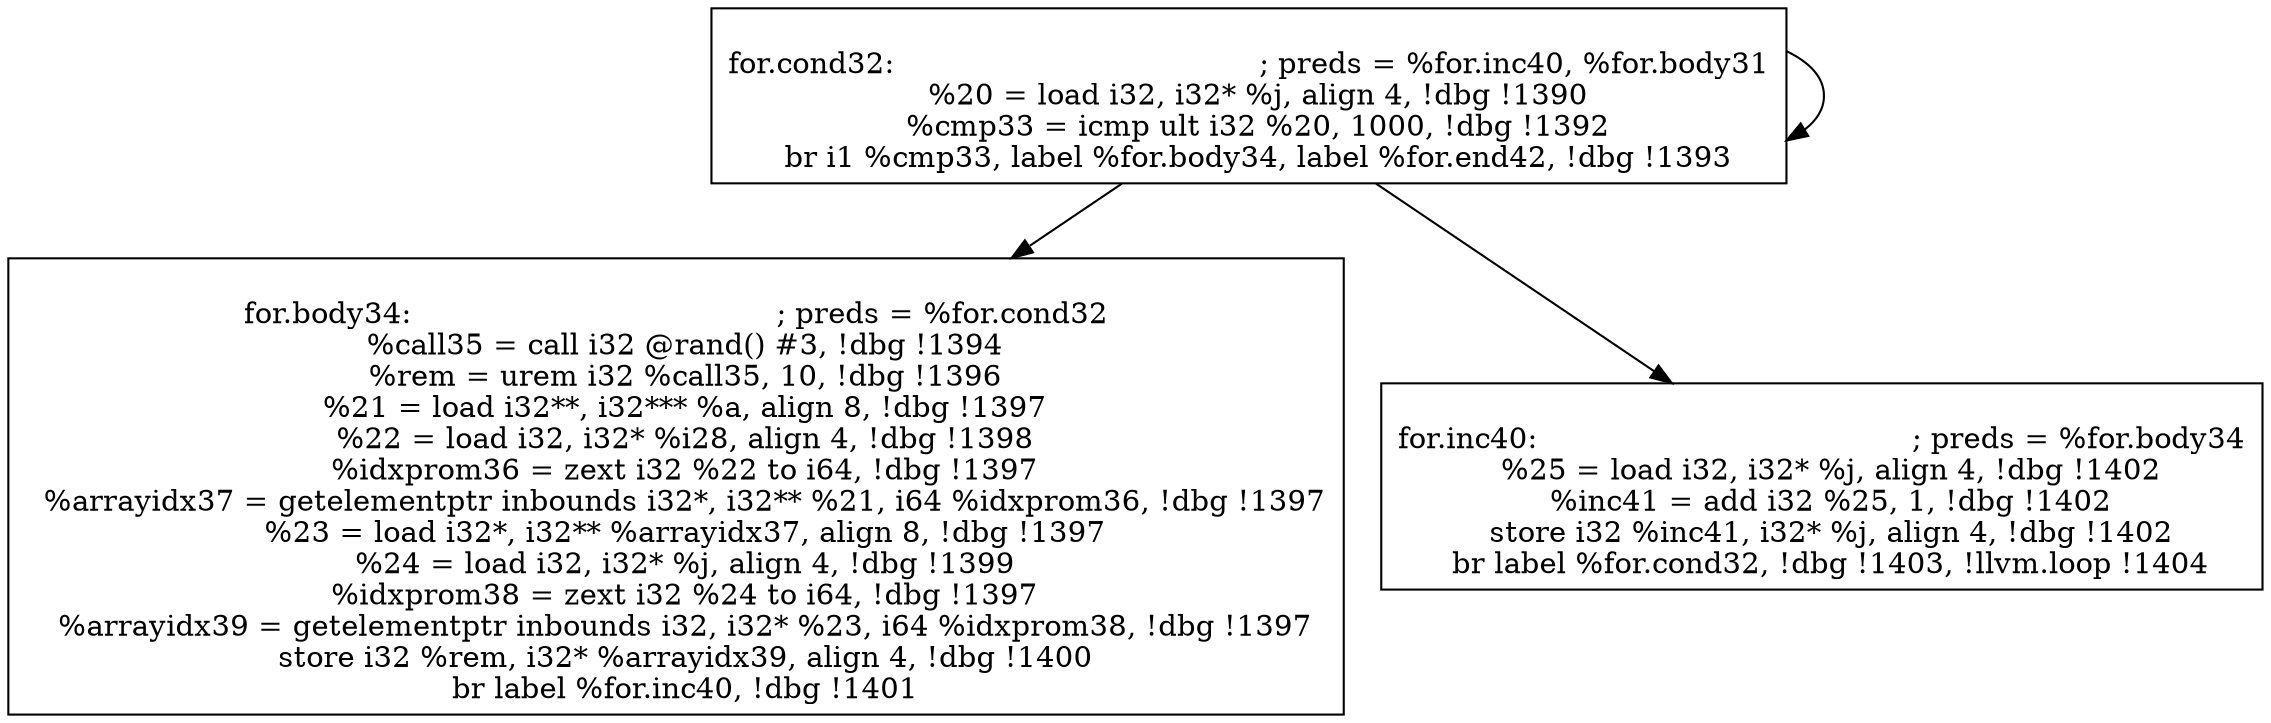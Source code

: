 
digraph G {


node967 [label="
for.body34:                                       ; preds = %for.cond32
  %call35 = call i32 @rand() #3, !dbg !1394
  %rem = urem i32 %call35, 10, !dbg !1396
  %21 = load i32**, i32*** %a, align 8, !dbg !1397
  %22 = load i32, i32* %i28, align 4, !dbg !1398
  %idxprom36 = zext i32 %22 to i64, !dbg !1397
  %arrayidx37 = getelementptr inbounds i32*, i32** %21, i64 %idxprom36, !dbg !1397
  %23 = load i32*, i32** %arrayidx37, align 8, !dbg !1397
  %24 = load i32, i32* %j, align 4, !dbg !1399
  %idxprom38 = zext i32 %24 to i64, !dbg !1397
  %arrayidx39 = getelementptr inbounds i32, i32* %23, i64 %idxprom38, !dbg !1397
  store i32 %rem, i32* %arrayidx39, align 4, !dbg !1400
  br label %for.inc40, !dbg !1401
",shape=rectangle ]
node965 [label="
for.inc40:                                        ; preds = %for.body34
  %25 = load i32, i32* %j, align 4, !dbg !1402
  %inc41 = add i32 %25, 1, !dbg !1402
  store i32 %inc41, i32* %j, align 4, !dbg !1402
  br label %for.cond32, !dbg !1403, !llvm.loop !1404
",shape=rectangle ]
node966 [label="
for.cond32:                                       ; preds = %for.inc40, %for.body31
  %20 = load i32, i32* %j, align 4, !dbg !1390
  %cmp33 = icmp ult i32 %20, 1000, !dbg !1392
  br i1 %cmp33, label %for.body34, label %for.end42, !dbg !1393
",shape=rectangle ]

node966->node967 [ ]
node966->node965 [ ]
node966->node966 [ ]


}
